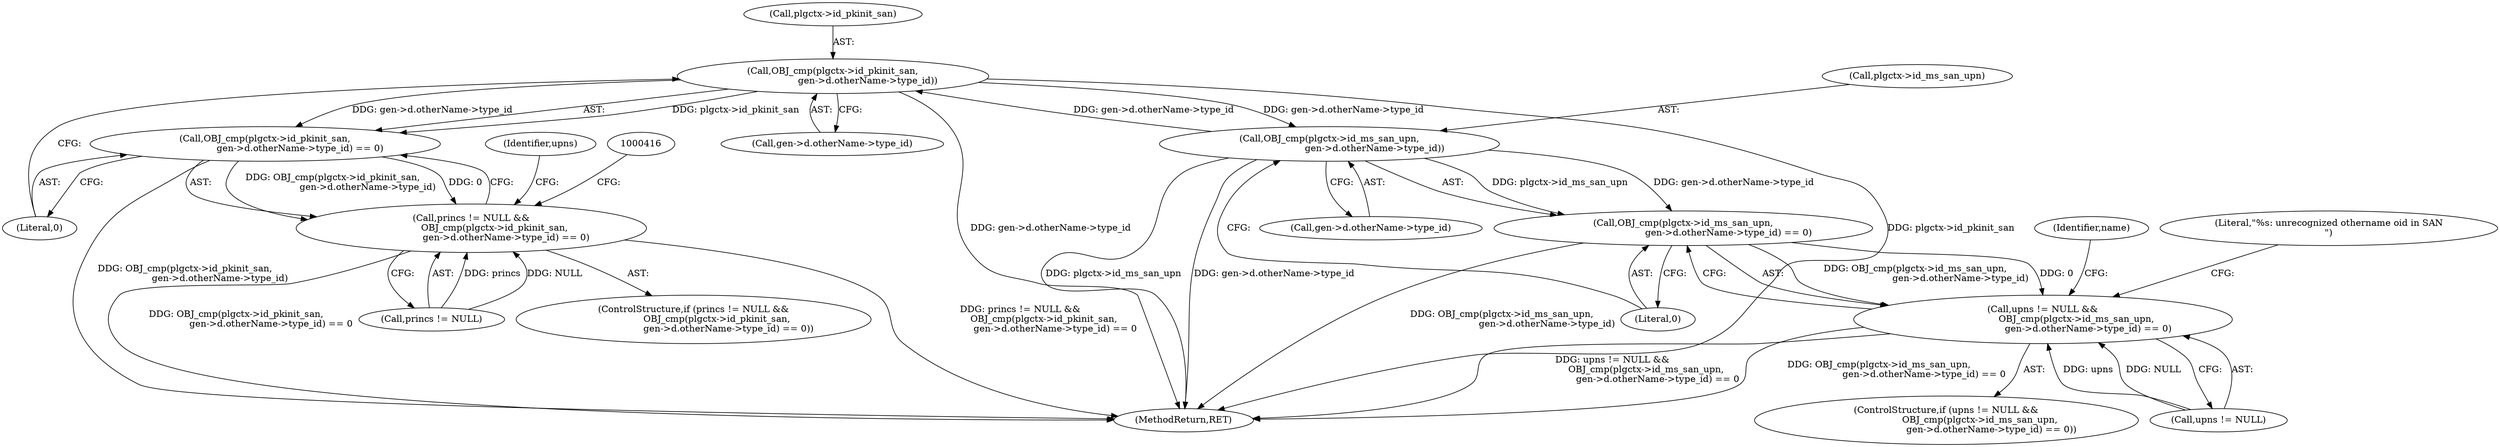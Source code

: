 digraph "0_krb5_50fe4074f188c2d4da0c421e96553acea8378db2@pointer" {
"1000401" [label="(Call,OBJ_cmp(plgctx->id_pkinit_san,\n                        gen->d.otherName->type_id))"];
"1000452" [label="(Call,OBJ_cmp(plgctx->id_ms_san_upn,\n                               gen->d.otherName->type_id))"];
"1000401" [label="(Call,OBJ_cmp(plgctx->id_pkinit_san,\n                        gen->d.otherName->type_id))"];
"1000400" [label="(Call,OBJ_cmp(plgctx->id_pkinit_san,\n                        gen->d.otherName->type_id) == 0)"];
"1000396" [label="(Call,princs != NULL &&\n                OBJ_cmp(plgctx->id_pkinit_san,\n                        gen->d.otherName->type_id) == 0)"];
"1000451" [label="(Call,OBJ_cmp(plgctx->id_ms_san_upn,\n                               gen->d.otherName->type_id) == 0)"];
"1000447" [label="(Call,upns != NULL &&\n                       OBJ_cmp(plgctx->id_ms_san_upn,\n                               gen->d.otherName->type_id) == 0)"];
"1000412" [label="(Literal,0)"];
"1000453" [label="(Call,plgctx->id_ms_san_upn)"];
"1000463" [label="(Literal,0)"];
"1000397" [label="(Call,princs != NULL)"];
"1000468" [label="(Identifier,name)"];
"1000451" [label="(Call,OBJ_cmp(plgctx->id_ms_san_upn,\n                               gen->d.otherName->type_id) == 0)"];
"1000405" [label="(Call,gen->d.otherName->type_id)"];
"1000447" [label="(Call,upns != NULL &&\n                       OBJ_cmp(plgctx->id_ms_san_upn,\n                               gen->d.otherName->type_id) == 0)"];
"1000706" [label="(MethodReturn,RET)"];
"1000402" [label="(Call,plgctx->id_pkinit_san)"];
"1000456" [label="(Call,gen->d.otherName->type_id)"];
"1000448" [label="(Call,upns != NULL)"];
"1000449" [label="(Identifier,upns)"];
"1000502" [label="(Literal,\"%s: unrecognized othername oid in SAN\n\")"];
"1000395" [label="(ControlStructure,if (princs != NULL &&\n                OBJ_cmp(plgctx->id_pkinit_san,\n                        gen->d.otherName->type_id) == 0))"];
"1000452" [label="(Call,OBJ_cmp(plgctx->id_ms_san_upn,\n                               gen->d.otherName->type_id))"];
"1000446" [label="(ControlStructure,if (upns != NULL &&\n                       OBJ_cmp(plgctx->id_ms_san_upn,\n                               gen->d.otherName->type_id) == 0))"];
"1000400" [label="(Call,OBJ_cmp(plgctx->id_pkinit_san,\n                        gen->d.otherName->type_id) == 0)"];
"1000401" [label="(Call,OBJ_cmp(plgctx->id_pkinit_san,\n                        gen->d.otherName->type_id))"];
"1000396" [label="(Call,princs != NULL &&\n                OBJ_cmp(plgctx->id_pkinit_san,\n                        gen->d.otherName->type_id) == 0)"];
"1000401" -> "1000400"  [label="AST: "];
"1000401" -> "1000405"  [label="CFG: "];
"1000402" -> "1000401"  [label="AST: "];
"1000405" -> "1000401"  [label="AST: "];
"1000412" -> "1000401"  [label="CFG: "];
"1000401" -> "1000706"  [label="DDG: gen->d.otherName->type_id"];
"1000401" -> "1000706"  [label="DDG: plgctx->id_pkinit_san"];
"1000401" -> "1000400"  [label="DDG: plgctx->id_pkinit_san"];
"1000401" -> "1000400"  [label="DDG: gen->d.otherName->type_id"];
"1000452" -> "1000401"  [label="DDG: gen->d.otherName->type_id"];
"1000401" -> "1000452"  [label="DDG: gen->d.otherName->type_id"];
"1000452" -> "1000451"  [label="AST: "];
"1000452" -> "1000456"  [label="CFG: "];
"1000453" -> "1000452"  [label="AST: "];
"1000456" -> "1000452"  [label="AST: "];
"1000463" -> "1000452"  [label="CFG: "];
"1000452" -> "1000706"  [label="DDG: plgctx->id_ms_san_upn"];
"1000452" -> "1000706"  [label="DDG: gen->d.otherName->type_id"];
"1000452" -> "1000451"  [label="DDG: plgctx->id_ms_san_upn"];
"1000452" -> "1000451"  [label="DDG: gen->d.otherName->type_id"];
"1000400" -> "1000396"  [label="AST: "];
"1000400" -> "1000412"  [label="CFG: "];
"1000412" -> "1000400"  [label="AST: "];
"1000396" -> "1000400"  [label="CFG: "];
"1000400" -> "1000706"  [label="DDG: OBJ_cmp(plgctx->id_pkinit_san,\n                        gen->d.otherName->type_id)"];
"1000400" -> "1000396"  [label="DDG: OBJ_cmp(plgctx->id_pkinit_san,\n                        gen->d.otherName->type_id)"];
"1000400" -> "1000396"  [label="DDG: 0"];
"1000396" -> "1000395"  [label="AST: "];
"1000396" -> "1000397"  [label="CFG: "];
"1000397" -> "1000396"  [label="AST: "];
"1000416" -> "1000396"  [label="CFG: "];
"1000449" -> "1000396"  [label="CFG: "];
"1000396" -> "1000706"  [label="DDG: princs != NULL &&\n                OBJ_cmp(plgctx->id_pkinit_san,\n                        gen->d.otherName->type_id) == 0"];
"1000396" -> "1000706"  [label="DDG: OBJ_cmp(plgctx->id_pkinit_san,\n                        gen->d.otherName->type_id) == 0"];
"1000397" -> "1000396"  [label="DDG: princs"];
"1000397" -> "1000396"  [label="DDG: NULL"];
"1000451" -> "1000447"  [label="AST: "];
"1000451" -> "1000463"  [label="CFG: "];
"1000463" -> "1000451"  [label="AST: "];
"1000447" -> "1000451"  [label="CFG: "];
"1000451" -> "1000706"  [label="DDG: OBJ_cmp(plgctx->id_ms_san_upn,\n                               gen->d.otherName->type_id)"];
"1000451" -> "1000447"  [label="DDG: OBJ_cmp(plgctx->id_ms_san_upn,\n                               gen->d.otherName->type_id)"];
"1000451" -> "1000447"  [label="DDG: 0"];
"1000447" -> "1000446"  [label="AST: "];
"1000447" -> "1000448"  [label="CFG: "];
"1000448" -> "1000447"  [label="AST: "];
"1000468" -> "1000447"  [label="CFG: "];
"1000502" -> "1000447"  [label="CFG: "];
"1000447" -> "1000706"  [label="DDG: upns != NULL &&\n                       OBJ_cmp(plgctx->id_ms_san_upn,\n                               gen->d.otherName->type_id) == 0"];
"1000447" -> "1000706"  [label="DDG: OBJ_cmp(plgctx->id_ms_san_upn,\n                               gen->d.otherName->type_id) == 0"];
"1000448" -> "1000447"  [label="DDG: upns"];
"1000448" -> "1000447"  [label="DDG: NULL"];
}
